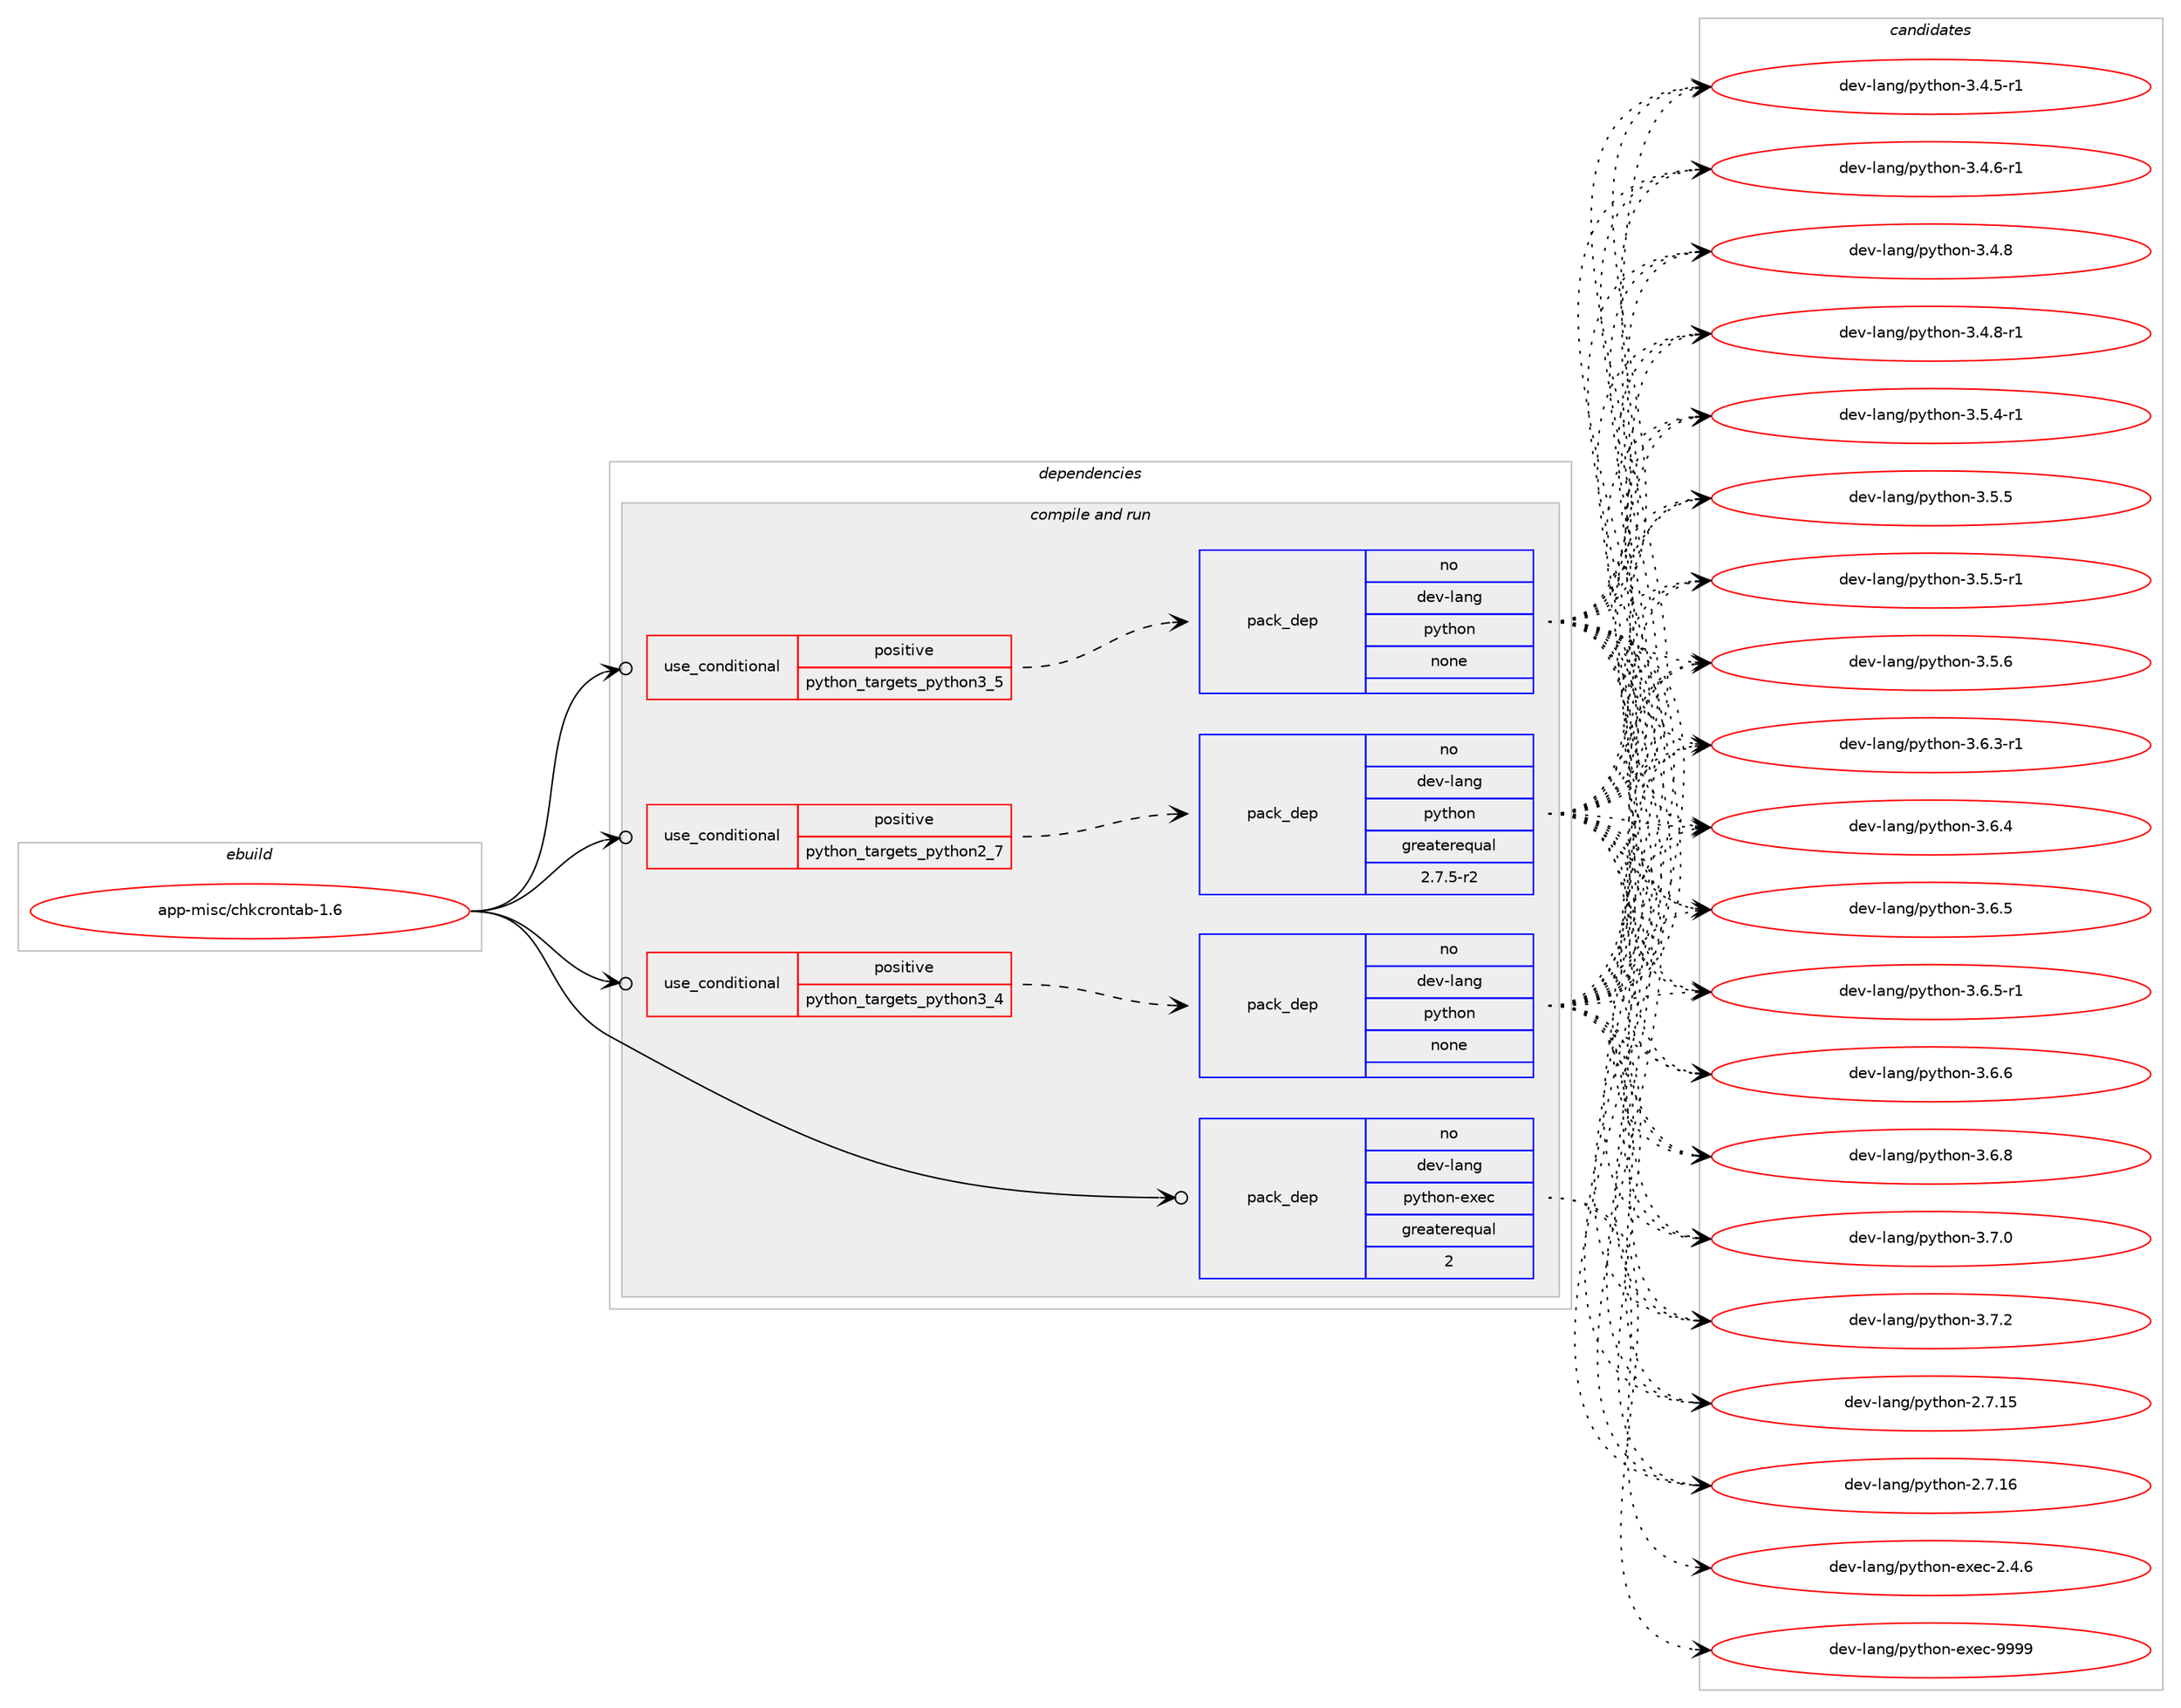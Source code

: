 digraph prolog {

# *************
# Graph options
# *************

newrank=true;
concentrate=true;
compound=true;
graph [rankdir=LR,fontname=Helvetica,fontsize=10,ranksep=1.5];#, ranksep=2.5, nodesep=0.2];
edge  [arrowhead=vee];
node  [fontname=Helvetica,fontsize=10];

# **********
# The ebuild
# **********

subgraph cluster_leftcol {
color=gray;
rank=same;
label=<<i>ebuild</i>>;
id [label="app-misc/chkcrontab-1.6", color=red, width=4, href="../app-misc/chkcrontab-1.6.svg"];
}

# ****************
# The dependencies
# ****************

subgraph cluster_midcol {
color=gray;
label=<<i>dependencies</i>>;
subgraph cluster_compile {
fillcolor="#eeeeee";
style=filled;
label=<<i>compile</i>>;
}
subgraph cluster_compileandrun {
fillcolor="#eeeeee";
style=filled;
label=<<i>compile and run</i>>;
subgraph cond353173 {
dependency1298208 [label=<<TABLE BORDER="0" CELLBORDER="1" CELLSPACING="0" CELLPADDING="4"><TR><TD ROWSPAN="3" CELLPADDING="10">use_conditional</TD></TR><TR><TD>positive</TD></TR><TR><TD>python_targets_python2_7</TD></TR></TABLE>>, shape=none, color=red];
subgraph pack924841 {
dependency1298209 [label=<<TABLE BORDER="0" CELLBORDER="1" CELLSPACING="0" CELLPADDING="4" WIDTH="220"><TR><TD ROWSPAN="6" CELLPADDING="30">pack_dep</TD></TR><TR><TD WIDTH="110">no</TD></TR><TR><TD>dev-lang</TD></TR><TR><TD>python</TD></TR><TR><TD>greaterequal</TD></TR><TR><TD>2.7.5-r2</TD></TR></TABLE>>, shape=none, color=blue];
}
dependency1298208:e -> dependency1298209:w [weight=20,style="dashed",arrowhead="vee"];
}
id:e -> dependency1298208:w [weight=20,style="solid",arrowhead="odotvee"];
subgraph cond353174 {
dependency1298210 [label=<<TABLE BORDER="0" CELLBORDER="1" CELLSPACING="0" CELLPADDING="4"><TR><TD ROWSPAN="3" CELLPADDING="10">use_conditional</TD></TR><TR><TD>positive</TD></TR><TR><TD>python_targets_python3_4</TD></TR></TABLE>>, shape=none, color=red];
subgraph pack924842 {
dependency1298211 [label=<<TABLE BORDER="0" CELLBORDER="1" CELLSPACING="0" CELLPADDING="4" WIDTH="220"><TR><TD ROWSPAN="6" CELLPADDING="30">pack_dep</TD></TR><TR><TD WIDTH="110">no</TD></TR><TR><TD>dev-lang</TD></TR><TR><TD>python</TD></TR><TR><TD>none</TD></TR><TR><TD></TD></TR></TABLE>>, shape=none, color=blue];
}
dependency1298210:e -> dependency1298211:w [weight=20,style="dashed",arrowhead="vee"];
}
id:e -> dependency1298210:w [weight=20,style="solid",arrowhead="odotvee"];
subgraph cond353175 {
dependency1298212 [label=<<TABLE BORDER="0" CELLBORDER="1" CELLSPACING="0" CELLPADDING="4"><TR><TD ROWSPAN="3" CELLPADDING="10">use_conditional</TD></TR><TR><TD>positive</TD></TR><TR><TD>python_targets_python3_5</TD></TR></TABLE>>, shape=none, color=red];
subgraph pack924843 {
dependency1298213 [label=<<TABLE BORDER="0" CELLBORDER="1" CELLSPACING="0" CELLPADDING="4" WIDTH="220"><TR><TD ROWSPAN="6" CELLPADDING="30">pack_dep</TD></TR><TR><TD WIDTH="110">no</TD></TR><TR><TD>dev-lang</TD></TR><TR><TD>python</TD></TR><TR><TD>none</TD></TR><TR><TD></TD></TR></TABLE>>, shape=none, color=blue];
}
dependency1298212:e -> dependency1298213:w [weight=20,style="dashed",arrowhead="vee"];
}
id:e -> dependency1298212:w [weight=20,style="solid",arrowhead="odotvee"];
subgraph pack924844 {
dependency1298214 [label=<<TABLE BORDER="0" CELLBORDER="1" CELLSPACING="0" CELLPADDING="4" WIDTH="220"><TR><TD ROWSPAN="6" CELLPADDING="30">pack_dep</TD></TR><TR><TD WIDTH="110">no</TD></TR><TR><TD>dev-lang</TD></TR><TR><TD>python-exec</TD></TR><TR><TD>greaterequal</TD></TR><TR><TD>2</TD></TR></TABLE>>, shape=none, color=blue];
}
id:e -> dependency1298214:w [weight=20,style="solid",arrowhead="odotvee"];
}
subgraph cluster_run {
fillcolor="#eeeeee";
style=filled;
label=<<i>run</i>>;
}
}

# **************
# The candidates
# **************

subgraph cluster_choices {
rank=same;
color=gray;
label=<<i>candidates</i>>;

subgraph choice924841 {
color=black;
nodesep=1;
choice10010111845108971101034711212111610411111045504655464953 [label="dev-lang/python-2.7.15", color=red, width=4,href="../dev-lang/python-2.7.15.svg"];
choice10010111845108971101034711212111610411111045504655464954 [label="dev-lang/python-2.7.16", color=red, width=4,href="../dev-lang/python-2.7.16.svg"];
choice1001011184510897110103471121211161041111104551465246534511449 [label="dev-lang/python-3.4.5-r1", color=red, width=4,href="../dev-lang/python-3.4.5-r1.svg"];
choice1001011184510897110103471121211161041111104551465246544511449 [label="dev-lang/python-3.4.6-r1", color=red, width=4,href="../dev-lang/python-3.4.6-r1.svg"];
choice100101118451089711010347112121116104111110455146524656 [label="dev-lang/python-3.4.8", color=red, width=4,href="../dev-lang/python-3.4.8.svg"];
choice1001011184510897110103471121211161041111104551465246564511449 [label="dev-lang/python-3.4.8-r1", color=red, width=4,href="../dev-lang/python-3.4.8-r1.svg"];
choice1001011184510897110103471121211161041111104551465346524511449 [label="dev-lang/python-3.5.4-r1", color=red, width=4,href="../dev-lang/python-3.5.4-r1.svg"];
choice100101118451089711010347112121116104111110455146534653 [label="dev-lang/python-3.5.5", color=red, width=4,href="../dev-lang/python-3.5.5.svg"];
choice1001011184510897110103471121211161041111104551465346534511449 [label="dev-lang/python-3.5.5-r1", color=red, width=4,href="../dev-lang/python-3.5.5-r1.svg"];
choice100101118451089711010347112121116104111110455146534654 [label="dev-lang/python-3.5.6", color=red, width=4,href="../dev-lang/python-3.5.6.svg"];
choice1001011184510897110103471121211161041111104551465446514511449 [label="dev-lang/python-3.6.3-r1", color=red, width=4,href="../dev-lang/python-3.6.3-r1.svg"];
choice100101118451089711010347112121116104111110455146544652 [label="dev-lang/python-3.6.4", color=red, width=4,href="../dev-lang/python-3.6.4.svg"];
choice100101118451089711010347112121116104111110455146544653 [label="dev-lang/python-3.6.5", color=red, width=4,href="../dev-lang/python-3.6.5.svg"];
choice1001011184510897110103471121211161041111104551465446534511449 [label="dev-lang/python-3.6.5-r1", color=red, width=4,href="../dev-lang/python-3.6.5-r1.svg"];
choice100101118451089711010347112121116104111110455146544654 [label="dev-lang/python-3.6.6", color=red, width=4,href="../dev-lang/python-3.6.6.svg"];
choice100101118451089711010347112121116104111110455146544656 [label="dev-lang/python-3.6.8", color=red, width=4,href="../dev-lang/python-3.6.8.svg"];
choice100101118451089711010347112121116104111110455146554648 [label="dev-lang/python-3.7.0", color=red, width=4,href="../dev-lang/python-3.7.0.svg"];
choice100101118451089711010347112121116104111110455146554650 [label="dev-lang/python-3.7.2", color=red, width=4,href="../dev-lang/python-3.7.2.svg"];
dependency1298209:e -> choice10010111845108971101034711212111610411111045504655464953:w [style=dotted,weight="100"];
dependency1298209:e -> choice10010111845108971101034711212111610411111045504655464954:w [style=dotted,weight="100"];
dependency1298209:e -> choice1001011184510897110103471121211161041111104551465246534511449:w [style=dotted,weight="100"];
dependency1298209:e -> choice1001011184510897110103471121211161041111104551465246544511449:w [style=dotted,weight="100"];
dependency1298209:e -> choice100101118451089711010347112121116104111110455146524656:w [style=dotted,weight="100"];
dependency1298209:e -> choice1001011184510897110103471121211161041111104551465246564511449:w [style=dotted,weight="100"];
dependency1298209:e -> choice1001011184510897110103471121211161041111104551465346524511449:w [style=dotted,weight="100"];
dependency1298209:e -> choice100101118451089711010347112121116104111110455146534653:w [style=dotted,weight="100"];
dependency1298209:e -> choice1001011184510897110103471121211161041111104551465346534511449:w [style=dotted,weight="100"];
dependency1298209:e -> choice100101118451089711010347112121116104111110455146534654:w [style=dotted,weight="100"];
dependency1298209:e -> choice1001011184510897110103471121211161041111104551465446514511449:w [style=dotted,weight="100"];
dependency1298209:e -> choice100101118451089711010347112121116104111110455146544652:w [style=dotted,weight="100"];
dependency1298209:e -> choice100101118451089711010347112121116104111110455146544653:w [style=dotted,weight="100"];
dependency1298209:e -> choice1001011184510897110103471121211161041111104551465446534511449:w [style=dotted,weight="100"];
dependency1298209:e -> choice100101118451089711010347112121116104111110455146544654:w [style=dotted,weight="100"];
dependency1298209:e -> choice100101118451089711010347112121116104111110455146544656:w [style=dotted,weight="100"];
dependency1298209:e -> choice100101118451089711010347112121116104111110455146554648:w [style=dotted,weight="100"];
dependency1298209:e -> choice100101118451089711010347112121116104111110455146554650:w [style=dotted,weight="100"];
}
subgraph choice924842 {
color=black;
nodesep=1;
choice10010111845108971101034711212111610411111045504655464953 [label="dev-lang/python-2.7.15", color=red, width=4,href="../dev-lang/python-2.7.15.svg"];
choice10010111845108971101034711212111610411111045504655464954 [label="dev-lang/python-2.7.16", color=red, width=4,href="../dev-lang/python-2.7.16.svg"];
choice1001011184510897110103471121211161041111104551465246534511449 [label="dev-lang/python-3.4.5-r1", color=red, width=4,href="../dev-lang/python-3.4.5-r1.svg"];
choice1001011184510897110103471121211161041111104551465246544511449 [label="dev-lang/python-3.4.6-r1", color=red, width=4,href="../dev-lang/python-3.4.6-r1.svg"];
choice100101118451089711010347112121116104111110455146524656 [label="dev-lang/python-3.4.8", color=red, width=4,href="../dev-lang/python-3.4.8.svg"];
choice1001011184510897110103471121211161041111104551465246564511449 [label="dev-lang/python-3.4.8-r1", color=red, width=4,href="../dev-lang/python-3.4.8-r1.svg"];
choice1001011184510897110103471121211161041111104551465346524511449 [label="dev-lang/python-3.5.4-r1", color=red, width=4,href="../dev-lang/python-3.5.4-r1.svg"];
choice100101118451089711010347112121116104111110455146534653 [label="dev-lang/python-3.5.5", color=red, width=4,href="../dev-lang/python-3.5.5.svg"];
choice1001011184510897110103471121211161041111104551465346534511449 [label="dev-lang/python-3.5.5-r1", color=red, width=4,href="../dev-lang/python-3.5.5-r1.svg"];
choice100101118451089711010347112121116104111110455146534654 [label="dev-lang/python-3.5.6", color=red, width=4,href="../dev-lang/python-3.5.6.svg"];
choice1001011184510897110103471121211161041111104551465446514511449 [label="dev-lang/python-3.6.3-r1", color=red, width=4,href="../dev-lang/python-3.6.3-r1.svg"];
choice100101118451089711010347112121116104111110455146544652 [label="dev-lang/python-3.6.4", color=red, width=4,href="../dev-lang/python-3.6.4.svg"];
choice100101118451089711010347112121116104111110455146544653 [label="dev-lang/python-3.6.5", color=red, width=4,href="../dev-lang/python-3.6.5.svg"];
choice1001011184510897110103471121211161041111104551465446534511449 [label="dev-lang/python-3.6.5-r1", color=red, width=4,href="../dev-lang/python-3.6.5-r1.svg"];
choice100101118451089711010347112121116104111110455146544654 [label="dev-lang/python-3.6.6", color=red, width=4,href="../dev-lang/python-3.6.6.svg"];
choice100101118451089711010347112121116104111110455146544656 [label="dev-lang/python-3.6.8", color=red, width=4,href="../dev-lang/python-3.6.8.svg"];
choice100101118451089711010347112121116104111110455146554648 [label="dev-lang/python-3.7.0", color=red, width=4,href="../dev-lang/python-3.7.0.svg"];
choice100101118451089711010347112121116104111110455146554650 [label="dev-lang/python-3.7.2", color=red, width=4,href="../dev-lang/python-3.7.2.svg"];
dependency1298211:e -> choice10010111845108971101034711212111610411111045504655464953:w [style=dotted,weight="100"];
dependency1298211:e -> choice10010111845108971101034711212111610411111045504655464954:w [style=dotted,weight="100"];
dependency1298211:e -> choice1001011184510897110103471121211161041111104551465246534511449:w [style=dotted,weight="100"];
dependency1298211:e -> choice1001011184510897110103471121211161041111104551465246544511449:w [style=dotted,weight="100"];
dependency1298211:e -> choice100101118451089711010347112121116104111110455146524656:w [style=dotted,weight="100"];
dependency1298211:e -> choice1001011184510897110103471121211161041111104551465246564511449:w [style=dotted,weight="100"];
dependency1298211:e -> choice1001011184510897110103471121211161041111104551465346524511449:w [style=dotted,weight="100"];
dependency1298211:e -> choice100101118451089711010347112121116104111110455146534653:w [style=dotted,weight="100"];
dependency1298211:e -> choice1001011184510897110103471121211161041111104551465346534511449:w [style=dotted,weight="100"];
dependency1298211:e -> choice100101118451089711010347112121116104111110455146534654:w [style=dotted,weight="100"];
dependency1298211:e -> choice1001011184510897110103471121211161041111104551465446514511449:w [style=dotted,weight="100"];
dependency1298211:e -> choice100101118451089711010347112121116104111110455146544652:w [style=dotted,weight="100"];
dependency1298211:e -> choice100101118451089711010347112121116104111110455146544653:w [style=dotted,weight="100"];
dependency1298211:e -> choice1001011184510897110103471121211161041111104551465446534511449:w [style=dotted,weight="100"];
dependency1298211:e -> choice100101118451089711010347112121116104111110455146544654:w [style=dotted,weight="100"];
dependency1298211:e -> choice100101118451089711010347112121116104111110455146544656:w [style=dotted,weight="100"];
dependency1298211:e -> choice100101118451089711010347112121116104111110455146554648:w [style=dotted,weight="100"];
dependency1298211:e -> choice100101118451089711010347112121116104111110455146554650:w [style=dotted,weight="100"];
}
subgraph choice924843 {
color=black;
nodesep=1;
choice10010111845108971101034711212111610411111045504655464953 [label="dev-lang/python-2.7.15", color=red, width=4,href="../dev-lang/python-2.7.15.svg"];
choice10010111845108971101034711212111610411111045504655464954 [label="dev-lang/python-2.7.16", color=red, width=4,href="../dev-lang/python-2.7.16.svg"];
choice1001011184510897110103471121211161041111104551465246534511449 [label="dev-lang/python-3.4.5-r1", color=red, width=4,href="../dev-lang/python-3.4.5-r1.svg"];
choice1001011184510897110103471121211161041111104551465246544511449 [label="dev-lang/python-3.4.6-r1", color=red, width=4,href="../dev-lang/python-3.4.6-r1.svg"];
choice100101118451089711010347112121116104111110455146524656 [label="dev-lang/python-3.4.8", color=red, width=4,href="../dev-lang/python-3.4.8.svg"];
choice1001011184510897110103471121211161041111104551465246564511449 [label="dev-lang/python-3.4.8-r1", color=red, width=4,href="../dev-lang/python-3.4.8-r1.svg"];
choice1001011184510897110103471121211161041111104551465346524511449 [label="dev-lang/python-3.5.4-r1", color=red, width=4,href="../dev-lang/python-3.5.4-r1.svg"];
choice100101118451089711010347112121116104111110455146534653 [label="dev-lang/python-3.5.5", color=red, width=4,href="../dev-lang/python-3.5.5.svg"];
choice1001011184510897110103471121211161041111104551465346534511449 [label="dev-lang/python-3.5.5-r1", color=red, width=4,href="../dev-lang/python-3.5.5-r1.svg"];
choice100101118451089711010347112121116104111110455146534654 [label="dev-lang/python-3.5.6", color=red, width=4,href="../dev-lang/python-3.5.6.svg"];
choice1001011184510897110103471121211161041111104551465446514511449 [label="dev-lang/python-3.6.3-r1", color=red, width=4,href="../dev-lang/python-3.6.3-r1.svg"];
choice100101118451089711010347112121116104111110455146544652 [label="dev-lang/python-3.6.4", color=red, width=4,href="../dev-lang/python-3.6.4.svg"];
choice100101118451089711010347112121116104111110455146544653 [label="dev-lang/python-3.6.5", color=red, width=4,href="../dev-lang/python-3.6.5.svg"];
choice1001011184510897110103471121211161041111104551465446534511449 [label="dev-lang/python-3.6.5-r1", color=red, width=4,href="../dev-lang/python-3.6.5-r1.svg"];
choice100101118451089711010347112121116104111110455146544654 [label="dev-lang/python-3.6.6", color=red, width=4,href="../dev-lang/python-3.6.6.svg"];
choice100101118451089711010347112121116104111110455146544656 [label="dev-lang/python-3.6.8", color=red, width=4,href="../dev-lang/python-3.6.8.svg"];
choice100101118451089711010347112121116104111110455146554648 [label="dev-lang/python-3.7.0", color=red, width=4,href="../dev-lang/python-3.7.0.svg"];
choice100101118451089711010347112121116104111110455146554650 [label="dev-lang/python-3.7.2", color=red, width=4,href="../dev-lang/python-3.7.2.svg"];
dependency1298213:e -> choice10010111845108971101034711212111610411111045504655464953:w [style=dotted,weight="100"];
dependency1298213:e -> choice10010111845108971101034711212111610411111045504655464954:w [style=dotted,weight="100"];
dependency1298213:e -> choice1001011184510897110103471121211161041111104551465246534511449:w [style=dotted,weight="100"];
dependency1298213:e -> choice1001011184510897110103471121211161041111104551465246544511449:w [style=dotted,weight="100"];
dependency1298213:e -> choice100101118451089711010347112121116104111110455146524656:w [style=dotted,weight="100"];
dependency1298213:e -> choice1001011184510897110103471121211161041111104551465246564511449:w [style=dotted,weight="100"];
dependency1298213:e -> choice1001011184510897110103471121211161041111104551465346524511449:w [style=dotted,weight="100"];
dependency1298213:e -> choice100101118451089711010347112121116104111110455146534653:w [style=dotted,weight="100"];
dependency1298213:e -> choice1001011184510897110103471121211161041111104551465346534511449:w [style=dotted,weight="100"];
dependency1298213:e -> choice100101118451089711010347112121116104111110455146534654:w [style=dotted,weight="100"];
dependency1298213:e -> choice1001011184510897110103471121211161041111104551465446514511449:w [style=dotted,weight="100"];
dependency1298213:e -> choice100101118451089711010347112121116104111110455146544652:w [style=dotted,weight="100"];
dependency1298213:e -> choice100101118451089711010347112121116104111110455146544653:w [style=dotted,weight="100"];
dependency1298213:e -> choice1001011184510897110103471121211161041111104551465446534511449:w [style=dotted,weight="100"];
dependency1298213:e -> choice100101118451089711010347112121116104111110455146544654:w [style=dotted,weight="100"];
dependency1298213:e -> choice100101118451089711010347112121116104111110455146544656:w [style=dotted,weight="100"];
dependency1298213:e -> choice100101118451089711010347112121116104111110455146554648:w [style=dotted,weight="100"];
dependency1298213:e -> choice100101118451089711010347112121116104111110455146554650:w [style=dotted,weight="100"];
}
subgraph choice924844 {
color=black;
nodesep=1;
choice1001011184510897110103471121211161041111104510112010199455046524654 [label="dev-lang/python-exec-2.4.6", color=red, width=4,href="../dev-lang/python-exec-2.4.6.svg"];
choice10010111845108971101034711212111610411111045101120101994557575757 [label="dev-lang/python-exec-9999", color=red, width=4,href="../dev-lang/python-exec-9999.svg"];
dependency1298214:e -> choice1001011184510897110103471121211161041111104510112010199455046524654:w [style=dotted,weight="100"];
dependency1298214:e -> choice10010111845108971101034711212111610411111045101120101994557575757:w [style=dotted,weight="100"];
}
}

}

